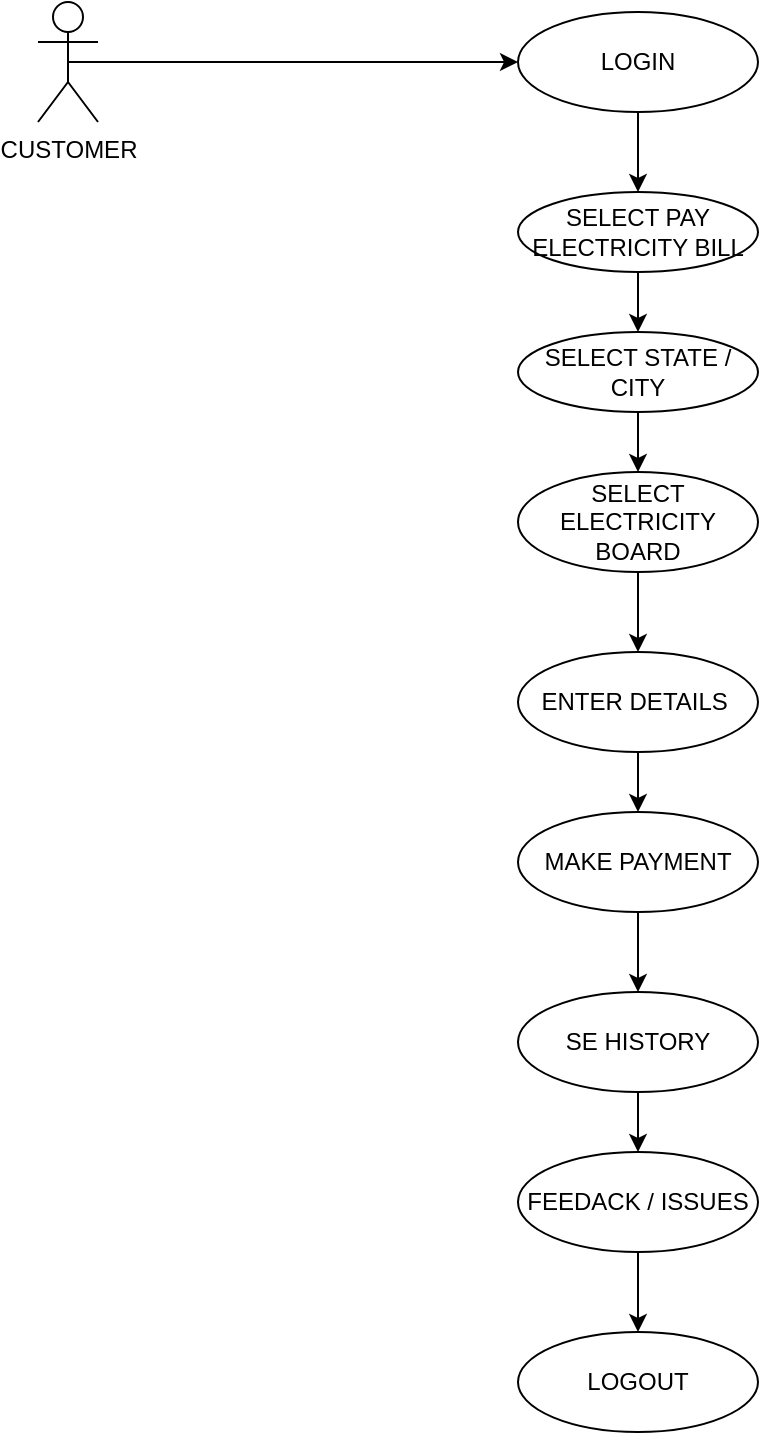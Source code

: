 <mxfile version="20.8.16" type="device" pages="2"><diagram name="Page-1" id="E3BgFtTnBnuoC4GWrxIQ"><mxGraphModel dx="858" dy="516" grid="1" gridSize="10" guides="1" tooltips="1" connect="1" arrows="1" fold="1" page="1" pageScale="1" pageWidth="850" pageHeight="1400" math="0" shadow="0"><root><mxCell id="0"/><mxCell id="1" parent="0"/><mxCell id="KQtdtJFDUIqYHAtASkWg-19" style="edgeStyle=orthogonalEdgeStyle;rounded=0;orthogonalLoop=1;jettySize=auto;html=1;exitX=0.5;exitY=0.5;exitDx=0;exitDy=0;exitPerimeter=0;entryX=0;entryY=0.5;entryDx=0;entryDy=0;" edge="1" parent="1" source="KQtdtJFDUIqYHAtASkWg-1" target="KQtdtJFDUIqYHAtASkWg-2"><mxGeometry relative="1" as="geometry"/></mxCell><mxCell id="KQtdtJFDUIqYHAtASkWg-1" value="CUSTOMER&lt;br&gt;" style="shape=umlActor;verticalLabelPosition=bottom;verticalAlign=top;html=1;outlineConnect=0;" vertex="1" parent="1"><mxGeometry x="40" y="15" width="30" height="60" as="geometry"/></mxCell><mxCell id="KQtdtJFDUIqYHAtASkWg-11" style="edgeStyle=orthogonalEdgeStyle;rounded=0;orthogonalLoop=1;jettySize=auto;html=1;exitX=0.5;exitY=1;exitDx=0;exitDy=0;entryX=0.5;entryY=0;entryDx=0;entryDy=0;" edge="1" parent="1" source="KQtdtJFDUIqYHAtASkWg-2" target="KQtdtJFDUIqYHAtASkWg-3"><mxGeometry relative="1" as="geometry"/></mxCell><mxCell id="KQtdtJFDUIqYHAtASkWg-2" value="LOGIN" style="ellipse;whiteSpace=wrap;html=1;" vertex="1" parent="1"><mxGeometry x="280" y="20" width="120" height="50" as="geometry"/></mxCell><mxCell id="KQtdtJFDUIqYHAtASkWg-12" style="edgeStyle=orthogonalEdgeStyle;rounded=0;orthogonalLoop=1;jettySize=auto;html=1;exitX=0.5;exitY=1;exitDx=0;exitDy=0;entryX=0.5;entryY=0;entryDx=0;entryDy=0;" edge="1" parent="1" source="KQtdtJFDUIqYHAtASkWg-3" target="KQtdtJFDUIqYHAtASkWg-4"><mxGeometry relative="1" as="geometry"/></mxCell><mxCell id="KQtdtJFDUIqYHAtASkWg-3" value="SELECT PAY ELECTRICITY BILL" style="ellipse;whiteSpace=wrap;html=1;" vertex="1" parent="1"><mxGeometry x="280" y="110" width="120" height="40" as="geometry"/></mxCell><mxCell id="KQtdtJFDUIqYHAtASkWg-13" style="edgeStyle=orthogonalEdgeStyle;rounded=0;orthogonalLoop=1;jettySize=auto;html=1;exitX=0.5;exitY=1;exitDx=0;exitDy=0;entryX=0.5;entryY=0;entryDx=0;entryDy=0;" edge="1" parent="1" source="KQtdtJFDUIqYHAtASkWg-4" target="KQtdtJFDUIqYHAtASkWg-5"><mxGeometry relative="1" as="geometry"/></mxCell><mxCell id="KQtdtJFDUIqYHAtASkWg-4" value="SELECT STATE / CITY" style="ellipse;whiteSpace=wrap;html=1;" vertex="1" parent="1"><mxGeometry x="280" y="180" width="120" height="40" as="geometry"/></mxCell><mxCell id="KQtdtJFDUIqYHAtASkWg-14" style="edgeStyle=orthogonalEdgeStyle;rounded=0;orthogonalLoop=1;jettySize=auto;html=1;exitX=0.5;exitY=1;exitDx=0;exitDy=0;entryX=0.5;entryY=0;entryDx=0;entryDy=0;" edge="1" parent="1" source="KQtdtJFDUIqYHAtASkWg-5" target="KQtdtJFDUIqYHAtASkWg-6"><mxGeometry relative="1" as="geometry"/></mxCell><mxCell id="KQtdtJFDUIqYHAtASkWg-5" value="SELECT ELECTRICITY BOARD" style="ellipse;whiteSpace=wrap;html=1;" vertex="1" parent="1"><mxGeometry x="280" y="250" width="120" height="50" as="geometry"/></mxCell><mxCell id="KQtdtJFDUIqYHAtASkWg-15" style="edgeStyle=orthogonalEdgeStyle;rounded=0;orthogonalLoop=1;jettySize=auto;html=1;exitX=0.5;exitY=1;exitDx=0;exitDy=0;entryX=0.5;entryY=0;entryDx=0;entryDy=0;" edge="1" parent="1" source="KQtdtJFDUIqYHAtASkWg-6" target="KQtdtJFDUIqYHAtASkWg-7"><mxGeometry relative="1" as="geometry"/></mxCell><mxCell id="KQtdtJFDUIqYHAtASkWg-6" value="ENTER DETAILS&amp;nbsp;" style="ellipse;whiteSpace=wrap;html=1;" vertex="1" parent="1"><mxGeometry x="280" y="340" width="120" height="50" as="geometry"/></mxCell><mxCell id="KQtdtJFDUIqYHAtASkWg-16" style="edgeStyle=orthogonalEdgeStyle;rounded=0;orthogonalLoop=1;jettySize=auto;html=1;exitX=0.5;exitY=1;exitDx=0;exitDy=0;entryX=0.5;entryY=0;entryDx=0;entryDy=0;" edge="1" parent="1" source="KQtdtJFDUIqYHAtASkWg-7" target="KQtdtJFDUIqYHAtASkWg-8"><mxGeometry relative="1" as="geometry"/></mxCell><mxCell id="KQtdtJFDUIqYHAtASkWg-7" value="MAKE PAYMENT" style="ellipse;whiteSpace=wrap;html=1;" vertex="1" parent="1"><mxGeometry x="280" y="420" width="120" height="50" as="geometry"/></mxCell><mxCell id="KQtdtJFDUIqYHAtASkWg-17" style="edgeStyle=orthogonalEdgeStyle;rounded=0;orthogonalLoop=1;jettySize=auto;html=1;exitX=0.5;exitY=1;exitDx=0;exitDy=0;entryX=0.5;entryY=0;entryDx=0;entryDy=0;" edge="1" parent="1" source="KQtdtJFDUIqYHAtASkWg-8" target="KQtdtJFDUIqYHAtASkWg-9"><mxGeometry relative="1" as="geometry"/></mxCell><mxCell id="KQtdtJFDUIqYHAtASkWg-8" value="SE HISTORY" style="ellipse;whiteSpace=wrap;html=1;" vertex="1" parent="1"><mxGeometry x="280" y="510" width="120" height="50" as="geometry"/></mxCell><mxCell id="KQtdtJFDUIqYHAtASkWg-18" style="edgeStyle=orthogonalEdgeStyle;rounded=0;orthogonalLoop=1;jettySize=auto;html=1;exitX=0.5;exitY=1;exitDx=0;exitDy=0;entryX=0.5;entryY=0;entryDx=0;entryDy=0;" edge="1" parent="1" source="KQtdtJFDUIqYHAtASkWg-9" target="KQtdtJFDUIqYHAtASkWg-10"><mxGeometry relative="1" as="geometry"/></mxCell><mxCell id="KQtdtJFDUIqYHAtASkWg-9" value="FEEDACK / ISSUES" style="ellipse;whiteSpace=wrap;html=1;" vertex="1" parent="1"><mxGeometry x="280" y="590" width="120" height="50" as="geometry"/></mxCell><mxCell id="KQtdtJFDUIqYHAtASkWg-10" value="LOGOUT" style="ellipse;whiteSpace=wrap;html=1;" vertex="1" parent="1"><mxGeometry x="280" y="680" width="120" height="50" as="geometry"/></mxCell></root></mxGraphModel></diagram><diagram id="TNoKZG6--harkEUEUQWF" name="Page-2"><mxGraphModel dx="858" dy="516" grid="1" gridSize="10" guides="1" tooltips="1" connect="1" arrows="1" fold="1" page="1" pageScale="1" pageWidth="850" pageHeight="1400" math="0" shadow="0"><root><mxCell id="0"/><mxCell id="1" parent="0"/><mxCell id="5-OxrIR_t2Afq82IRVDV-7" style="edgeStyle=orthogonalEdgeStyle;rounded=0;orthogonalLoop=1;jettySize=auto;html=1;exitX=0.5;exitY=0.5;exitDx=0;exitDy=0;exitPerimeter=0;" edge="1" parent="1" source="5-OxrIR_t2Afq82IRVDV-1"><mxGeometry relative="1" as="geometry"><mxPoint x="330" y="60" as="targetPoint"/></mxGeometry></mxCell><mxCell id="5-OxrIR_t2Afq82IRVDV-1" value="SYSTEM ADMIN" style="shape=umlActor;verticalLabelPosition=bottom;verticalAlign=top;html=1;outlineConnect=0;" vertex="1" parent="1"><mxGeometry x="40" y="30" width="30" height="60" as="geometry"/></mxCell><mxCell id="5-OxrIR_t2Afq82IRVDV-8" style="edgeStyle=orthogonalEdgeStyle;rounded=0;orthogonalLoop=1;jettySize=auto;html=1;exitX=0.5;exitY=1;exitDx=0;exitDy=0;" edge="1" parent="1" source="5-OxrIR_t2Afq82IRVDV-2" target="5-OxrIR_t2Afq82IRVDV-3"><mxGeometry relative="1" as="geometry"/></mxCell><mxCell id="5-OxrIR_t2Afq82IRVDV-2" value="LOGIN" style="ellipse;whiteSpace=wrap;html=1;" vertex="1" parent="1"><mxGeometry x="340" y="30" width="120" height="50" as="geometry"/></mxCell><mxCell id="5-OxrIR_t2Afq82IRVDV-9" style="edgeStyle=orthogonalEdgeStyle;rounded=0;orthogonalLoop=1;jettySize=auto;html=1;exitX=0.5;exitY=1;exitDx=0;exitDy=0;" edge="1" parent="1" source="5-OxrIR_t2Afq82IRVDV-3" target="5-OxrIR_t2Afq82IRVDV-4"><mxGeometry relative="1" as="geometry"/></mxCell><mxCell id="5-OxrIR_t2Afq82IRVDV-3" value="VIEW USERS" style="ellipse;whiteSpace=wrap;html=1;" vertex="1" parent="1"><mxGeometry x="340" y="110" width="120" height="50" as="geometry"/></mxCell><mxCell id="5-OxrIR_t2Afq82IRVDV-10" style="edgeStyle=orthogonalEdgeStyle;rounded=0;orthogonalLoop=1;jettySize=auto;html=1;exitX=0.5;exitY=1;exitDx=0;exitDy=0;entryX=0.5;entryY=0;entryDx=0;entryDy=0;" edge="1" parent="1" source="5-OxrIR_t2Afq82IRVDV-4" target="5-OxrIR_t2Afq82IRVDV-5"><mxGeometry relative="1" as="geometry"/></mxCell><mxCell id="5-OxrIR_t2Afq82IRVDV-4" value="VIEW BILL PAYMENT HISTORY" style="ellipse;whiteSpace=wrap;html=1;" vertex="1" parent="1"><mxGeometry x="330" y="200" width="140" height="50" as="geometry"/></mxCell><mxCell id="5-OxrIR_t2Afq82IRVDV-11" style="edgeStyle=orthogonalEdgeStyle;rounded=0;orthogonalLoop=1;jettySize=auto;html=1;exitX=0.5;exitY=1;exitDx=0;exitDy=0;entryX=0.5;entryY=0;entryDx=0;entryDy=0;" edge="1" parent="1" source="5-OxrIR_t2Afq82IRVDV-5" target="5-OxrIR_t2Afq82IRVDV-6"><mxGeometry relative="1" as="geometry"/></mxCell><mxCell id="5-OxrIR_t2Afq82IRVDV-5" value="RECEIVE FEEDBACK/ISSUES" style="ellipse;whiteSpace=wrap;html=1;" vertex="1" parent="1"><mxGeometry x="340" y="280" width="120" height="50" as="geometry"/></mxCell><mxCell id="5-OxrIR_t2Afq82IRVDV-6" value="LOGOUT" style="ellipse;whiteSpace=wrap;html=1;" vertex="1" parent="1"><mxGeometry x="340" y="360" width="120" height="50" as="geometry"/></mxCell><mxCell id="5-OxrIR_t2Afq82IRVDV-16" style="edgeStyle=orthogonalEdgeStyle;rounded=0;orthogonalLoop=1;jettySize=auto;html=1;exitX=0.5;exitY=0.5;exitDx=0;exitDy=0;exitPerimeter=0;entryX=0;entryY=0.5;entryDx=0;entryDy=0;" edge="1" parent="1" source="5-OxrIR_t2Afq82IRVDV-12" target="5-OxrIR_t2Afq82IRVDV-13"><mxGeometry relative="1" as="geometry"/></mxCell><mxCell id="5-OxrIR_t2Afq82IRVDV-12" value="ELECTRIC BOARD ADMIN" style="shape=umlActor;verticalLabelPosition=bottom;verticalAlign=top;html=1;outlineConnect=0;" vertex="1" parent="1"><mxGeometry x="70" y="530" width="30" height="60" as="geometry"/></mxCell><mxCell id="5-OxrIR_t2Afq82IRVDV-21" style="edgeStyle=orthogonalEdgeStyle;rounded=0;orthogonalLoop=1;jettySize=auto;html=1;exitX=0.5;exitY=1;exitDx=0;exitDy=0;entryX=0.5;entryY=0;entryDx=0;entryDy=0;" edge="1" parent="1" source="5-OxrIR_t2Afq82IRVDV-13" target="5-OxrIR_t2Afq82IRVDV-19"><mxGeometry relative="1" as="geometry"/></mxCell><mxCell id="5-OxrIR_t2Afq82IRVDV-13" value="LOGIN" style="ellipse;whiteSpace=wrap;html=1;" vertex="1" parent="1"><mxGeometry x="320" y="530" width="120" height="60" as="geometry"/></mxCell><mxCell id="5-OxrIR_t2Afq82IRVDV-23" style="edgeStyle=orthogonalEdgeStyle;rounded=0;orthogonalLoop=1;jettySize=auto;html=1;exitX=0.5;exitY=1;exitDx=0;exitDy=0;entryX=0.5;entryY=0;entryDx=0;entryDy=0;" edge="1" parent="1" source="5-OxrIR_t2Afq82IRVDV-19" target="5-OxrIR_t2Afq82IRVDV-22"><mxGeometry relative="1" as="geometry"/></mxCell><mxCell id="5-OxrIR_t2Afq82IRVDV-19" value="SEE CUSTOMERS BILL&amp;nbsp; PAYMENT HISTORY" style="ellipse;whiteSpace=wrap;html=1;" vertex="1" parent="1"><mxGeometry x="320" y="620" width="120" height="70" as="geometry"/></mxCell><mxCell id="5-OxrIR_t2Afq82IRVDV-25" style="edgeStyle=orthogonalEdgeStyle;rounded=0;orthogonalLoop=1;jettySize=auto;html=1;exitX=0.5;exitY=1;exitDx=0;exitDy=0;" edge="1" parent="1" source="5-OxrIR_t2Afq82IRVDV-22" target="5-OxrIR_t2Afq82IRVDV-24"><mxGeometry relative="1" as="geometry"/></mxCell><mxCell id="5-OxrIR_t2Afq82IRVDV-22" value="RECEIVE PAYMENTS" style="ellipse;whiteSpace=wrap;html=1;" vertex="1" parent="1"><mxGeometry x="320" y="720" width="120" height="60" as="geometry"/></mxCell><mxCell id="5-OxrIR_t2Afq82IRVDV-27" style="edgeStyle=orthogonalEdgeStyle;rounded=0;orthogonalLoop=1;jettySize=auto;html=1;exitX=0.5;exitY=1;exitDx=0;exitDy=0;entryX=0.5;entryY=0;entryDx=0;entryDy=0;" edge="1" parent="1" source="5-OxrIR_t2Afq82IRVDV-24" target="5-OxrIR_t2Afq82IRVDV-26"><mxGeometry relative="1" as="geometry"/></mxCell><mxCell id="5-OxrIR_t2Afq82IRVDV-24" value="RECEVE FEEDBACKS / ISSUES" style="ellipse;whiteSpace=wrap;html=1;" vertex="1" parent="1"><mxGeometry x="320" y="820" width="120" height="80" as="geometry"/></mxCell><mxCell id="5-OxrIR_t2Afq82IRVDV-26" value="LOGOUT" style="ellipse;whiteSpace=wrap;html=1;" vertex="1" parent="1"><mxGeometry x="320" y="940" width="120" height="80" as="geometry"/></mxCell></root></mxGraphModel></diagram></mxfile>